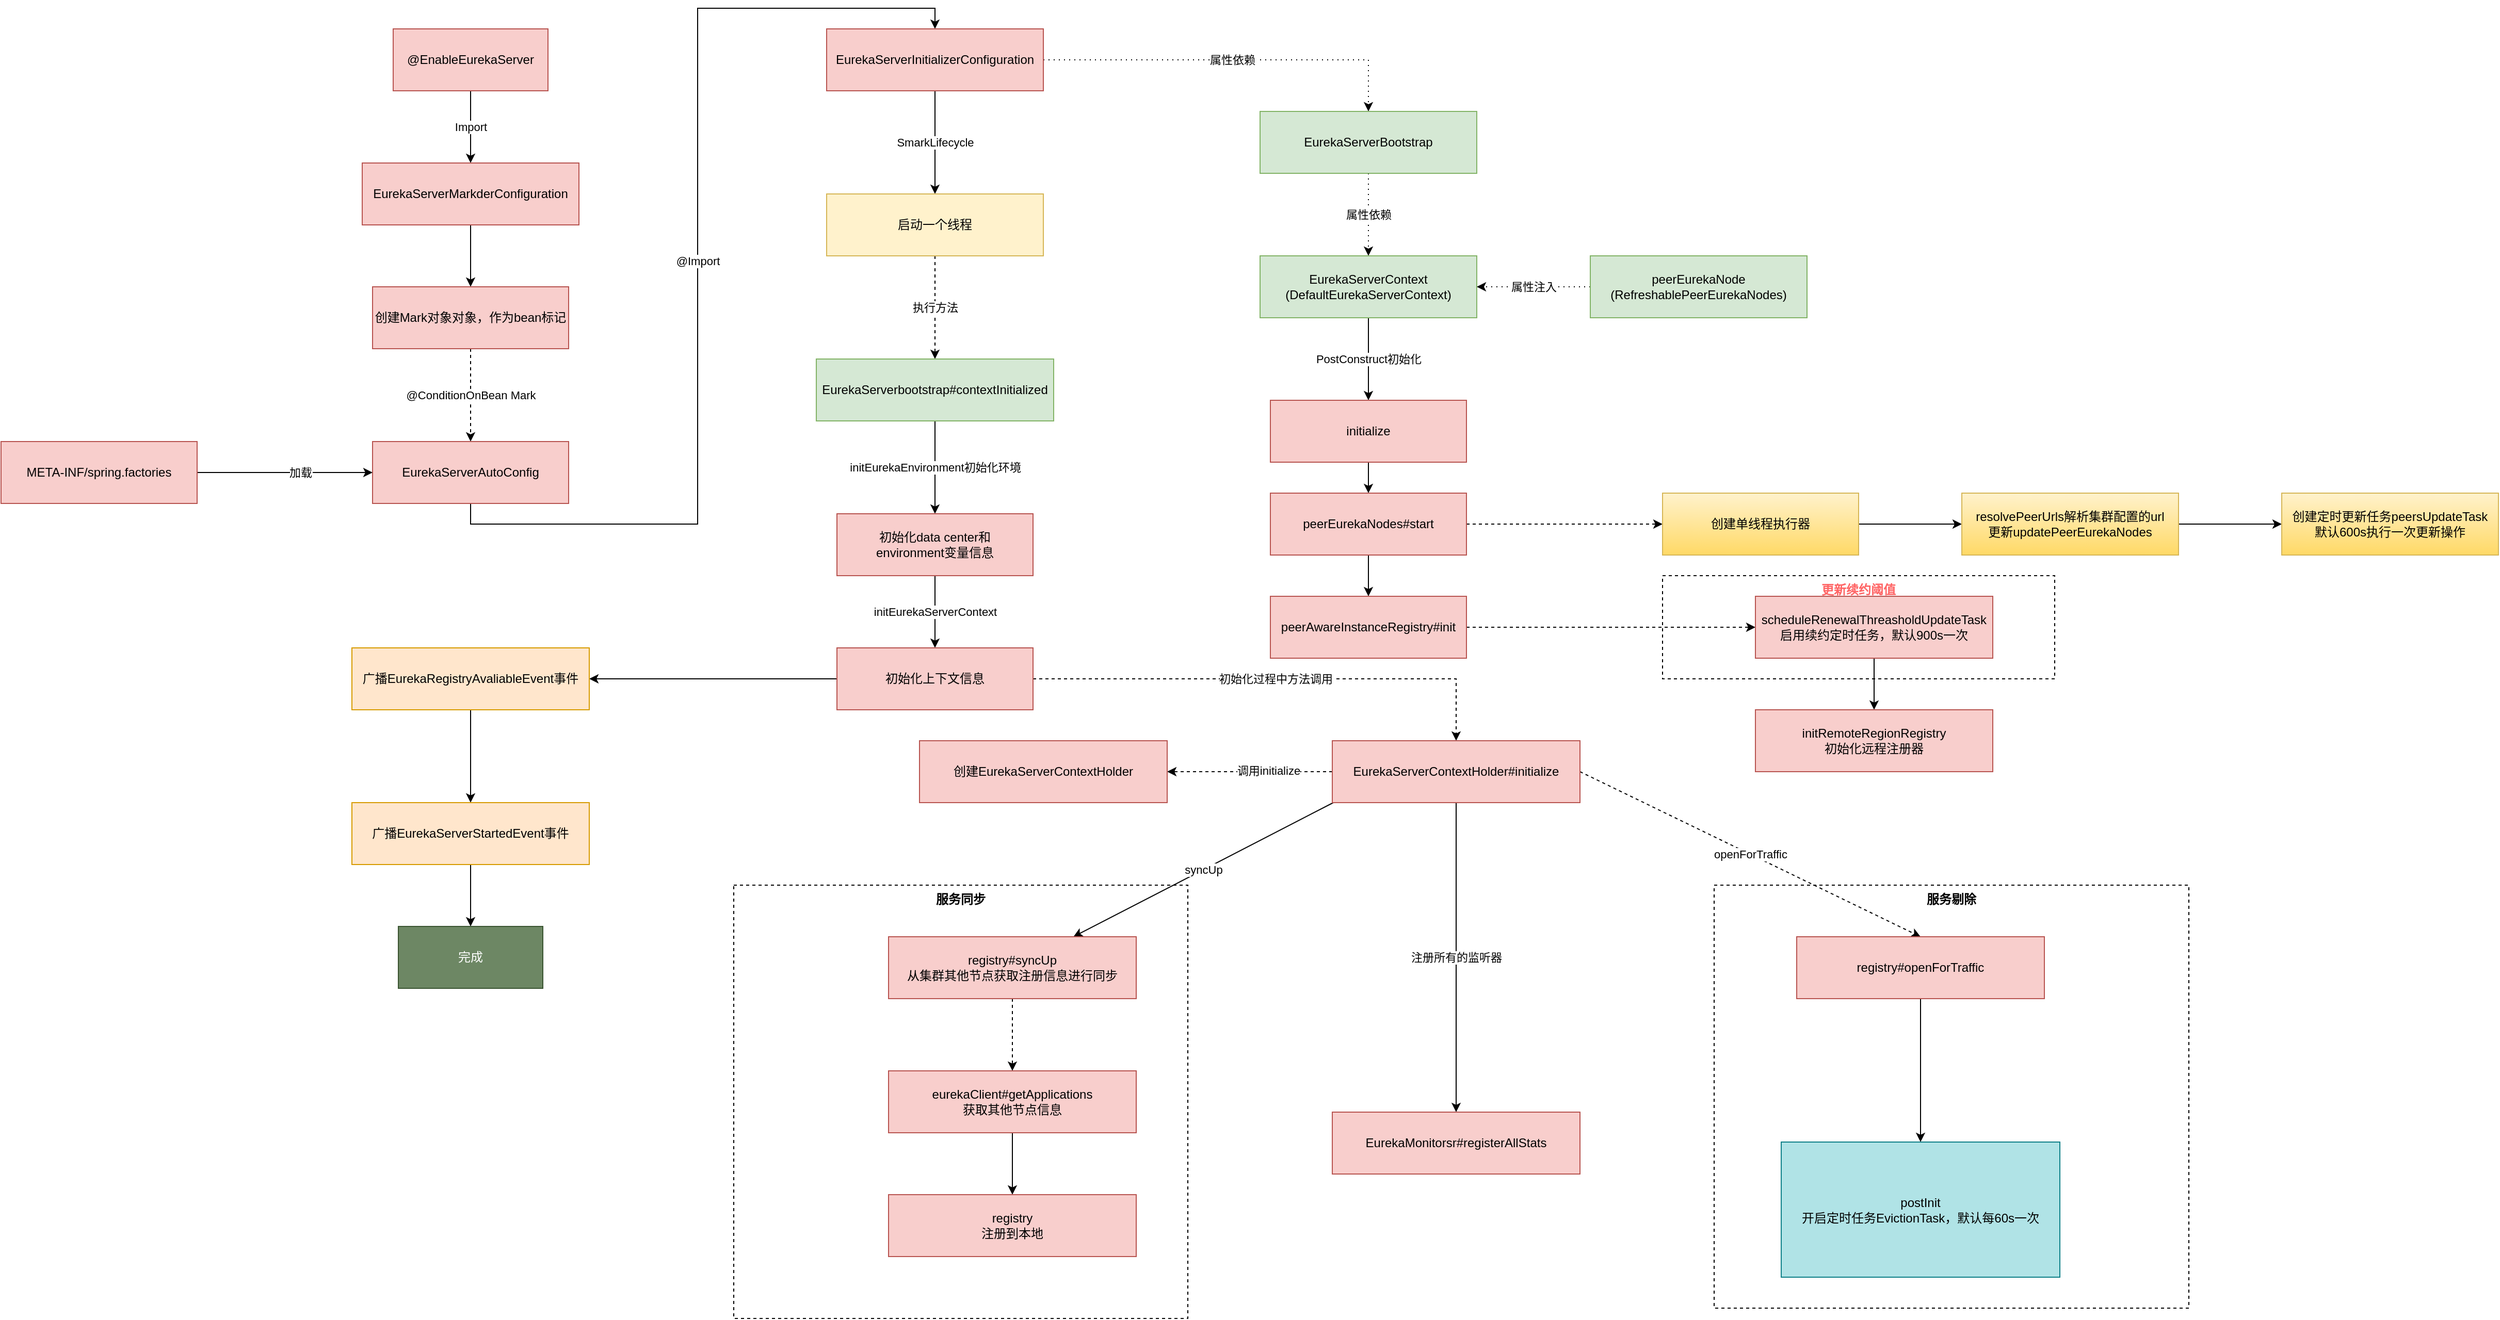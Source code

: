 <mxfile version="14.1.1" type="github">
  <diagram id="C5RBs43oDa-KdzZeNtuy" name="Page-1">
    <mxGraphModel dx="1761" dy="792" grid="1" gridSize="10" guides="1" tooltips="1" connect="1" arrows="1" fold="1" page="1" pageScale="1" pageWidth="827" pageHeight="1169" math="0" shadow="0">
      <root>
        <mxCell id="WIyWlLk6GJQsqaUBKTNV-0" />
        <mxCell id="WIyWlLk6GJQsqaUBKTNV-1" parent="WIyWlLk6GJQsqaUBKTNV-0" />
        <mxCell id="XmeZMgjcXKGSEiIDPd6j-2" value="Import" style="edgeStyle=orthogonalEdgeStyle;rounded=0;orthogonalLoop=1;jettySize=auto;html=1;exitX=0.5;exitY=1;exitDx=0;exitDy=0;" parent="WIyWlLk6GJQsqaUBKTNV-1" source="XmeZMgjcXKGSEiIDPd6j-0" target="XmeZMgjcXKGSEiIDPd6j-1" edge="1">
          <mxGeometry relative="1" as="geometry" />
        </mxCell>
        <mxCell id="XmeZMgjcXKGSEiIDPd6j-0" value="@EnableEurekaServer" style="rounded=0;whiteSpace=wrap;html=1;fillColor=#f8cecc;strokeColor=#b85450;" parent="WIyWlLk6GJQsqaUBKTNV-1" vertex="1">
          <mxGeometry x="160" y="90" width="150" height="60" as="geometry" />
        </mxCell>
        <mxCell id="DUBo2WiLGBw-R5Dcieuf-0" style="edgeStyle=orthogonalEdgeStyle;rounded=0;orthogonalLoop=1;jettySize=auto;html=1;exitX=0.5;exitY=1;exitDx=0;exitDy=0;entryX=0.5;entryY=0;entryDx=0;entryDy=0;" edge="1" parent="WIyWlLk6GJQsqaUBKTNV-1" source="XmeZMgjcXKGSEiIDPd6j-1" target="XmeZMgjcXKGSEiIDPd6j-3">
          <mxGeometry relative="1" as="geometry" />
        </mxCell>
        <mxCell id="XmeZMgjcXKGSEiIDPd6j-1" value="EurekaServerMarkderConfiguration" style="rounded=0;whiteSpace=wrap;html=1;fillColor=#f8cecc;strokeColor=#b85450;" parent="WIyWlLk6GJQsqaUBKTNV-1" vertex="1">
          <mxGeometry x="130" y="220" width="210" height="60" as="geometry" />
        </mxCell>
        <mxCell id="DUBo2WiLGBw-R5Dcieuf-2" value="@ConditionOnBean Mark" style="edgeStyle=orthogonalEdgeStyle;rounded=0;orthogonalLoop=1;jettySize=auto;html=1;exitX=0.5;exitY=1;exitDx=0;exitDy=0;entryX=0.5;entryY=0;entryDx=0;entryDy=0;dashed=1;" edge="1" parent="WIyWlLk6GJQsqaUBKTNV-1" source="XmeZMgjcXKGSEiIDPd6j-3" target="DUBo2WiLGBw-R5Dcieuf-1">
          <mxGeometry relative="1" as="geometry" />
        </mxCell>
        <mxCell id="XmeZMgjcXKGSEiIDPd6j-3" value="创建Mark对象对象，作为bean标记" style="rounded=0;whiteSpace=wrap;html=1;fillColor=#f8cecc;strokeColor=#b85450;" parent="WIyWlLk6GJQsqaUBKTNV-1" vertex="1">
          <mxGeometry x="140" y="340" width="190" height="60" as="geometry" />
        </mxCell>
        <mxCell id="DUBo2WiLGBw-R5Dcieuf-8" value="@Import" style="edgeStyle=orthogonalEdgeStyle;rounded=0;orthogonalLoop=1;jettySize=auto;html=1;exitX=0.5;exitY=1;exitDx=0;exitDy=0;entryX=0.5;entryY=0;entryDx=0;entryDy=0;" edge="1" parent="WIyWlLk6GJQsqaUBKTNV-1" source="DUBo2WiLGBw-R5Dcieuf-1" target="DUBo2WiLGBw-R5Dcieuf-7">
          <mxGeometry relative="1" as="geometry" />
        </mxCell>
        <mxCell id="DUBo2WiLGBw-R5Dcieuf-1" value="EurekaServerAutoConfig" style="rounded=0;whiteSpace=wrap;html=1;fillColor=#f8cecc;strokeColor=#b85450;" vertex="1" parent="WIyWlLk6GJQsqaUBKTNV-1">
          <mxGeometry x="140" y="490" width="190" height="60" as="geometry" />
        </mxCell>
        <mxCell id="DUBo2WiLGBw-R5Dcieuf-4" style="edgeStyle=orthogonalEdgeStyle;rounded=0;orthogonalLoop=1;jettySize=auto;html=1;exitX=1;exitY=0.5;exitDx=0;exitDy=0;entryX=0;entryY=0.5;entryDx=0;entryDy=0;" edge="1" parent="WIyWlLk6GJQsqaUBKTNV-1" source="DUBo2WiLGBw-R5Dcieuf-3" target="DUBo2WiLGBw-R5Dcieuf-1">
          <mxGeometry relative="1" as="geometry" />
        </mxCell>
        <mxCell id="DUBo2WiLGBw-R5Dcieuf-5" value="加载" style="edgeLabel;html=1;align=center;verticalAlign=middle;resizable=0;points=[];" vertex="1" connectable="0" parent="DUBo2WiLGBw-R5Dcieuf-4">
          <mxGeometry x="0.176" relative="1" as="geometry">
            <mxPoint as="offset" />
          </mxGeometry>
        </mxCell>
        <mxCell id="DUBo2WiLGBw-R5Dcieuf-3" value="META-INF/spring.factories" style="rounded=0;whiteSpace=wrap;html=1;fillColor=#f8cecc;strokeColor=#b85450;" vertex="1" parent="WIyWlLk6GJQsqaUBKTNV-1">
          <mxGeometry x="-220" y="490" width="190" height="60" as="geometry" />
        </mxCell>
        <mxCell id="DUBo2WiLGBw-R5Dcieuf-10" value="SmarkLifecycle" style="edgeStyle=orthogonalEdgeStyle;rounded=0;orthogonalLoop=1;jettySize=auto;html=1;exitX=0.5;exitY=1;exitDx=0;exitDy=0;entryX=0.5;entryY=0;entryDx=0;entryDy=0;" edge="1" parent="WIyWlLk6GJQsqaUBKTNV-1" source="DUBo2WiLGBw-R5Dcieuf-7" target="DUBo2WiLGBw-R5Dcieuf-9">
          <mxGeometry relative="1" as="geometry" />
        </mxCell>
        <mxCell id="DUBo2WiLGBw-R5Dcieuf-48" value="属性依赖" style="edgeStyle=orthogonalEdgeStyle;rounded=0;orthogonalLoop=1;jettySize=auto;html=1;exitX=1;exitY=0.5;exitDx=0;exitDy=0;entryX=0.5;entryY=0;entryDx=0;entryDy=0;dashed=1;dashPattern=1 4;" edge="1" parent="WIyWlLk6GJQsqaUBKTNV-1" source="DUBo2WiLGBw-R5Dcieuf-7" target="DUBo2WiLGBw-R5Dcieuf-47">
          <mxGeometry relative="1" as="geometry" />
        </mxCell>
        <mxCell id="DUBo2WiLGBw-R5Dcieuf-7" value="EurekaServerInitializerConfiguration" style="rounded=0;whiteSpace=wrap;html=1;fillColor=#f8cecc;strokeColor=#b85450;" vertex="1" parent="WIyWlLk6GJQsqaUBKTNV-1">
          <mxGeometry x="580" y="90" width="210" height="60" as="geometry" />
        </mxCell>
        <mxCell id="DUBo2WiLGBw-R5Dcieuf-12" value="执行方法" style="edgeStyle=orthogonalEdgeStyle;rounded=0;orthogonalLoop=1;jettySize=auto;html=1;exitX=0.5;exitY=1;exitDx=0;exitDy=0;entryX=0.5;entryY=0;entryDx=0;entryDy=0;dashed=1;" edge="1" parent="WIyWlLk6GJQsqaUBKTNV-1" source="DUBo2WiLGBw-R5Dcieuf-9" target="DUBo2WiLGBw-R5Dcieuf-11">
          <mxGeometry relative="1" as="geometry" />
        </mxCell>
        <mxCell id="DUBo2WiLGBw-R5Dcieuf-9" value="启动一个线程" style="rounded=0;whiteSpace=wrap;html=1;fillColor=#fff2cc;strokeColor=#d6b656;" vertex="1" parent="WIyWlLk6GJQsqaUBKTNV-1">
          <mxGeometry x="580" y="250" width="210" height="60" as="geometry" />
        </mxCell>
        <mxCell id="DUBo2WiLGBw-R5Dcieuf-14" value="initEurekaEnvironment初始化环境" style="edgeStyle=orthogonalEdgeStyle;rounded=0;orthogonalLoop=1;jettySize=auto;html=1;exitX=0.5;exitY=1;exitDx=0;exitDy=0;entryX=0.5;entryY=0;entryDx=0;entryDy=0;" edge="1" parent="WIyWlLk6GJQsqaUBKTNV-1" source="DUBo2WiLGBw-R5Dcieuf-11" target="DUBo2WiLGBw-R5Dcieuf-13">
          <mxGeometry relative="1" as="geometry" />
        </mxCell>
        <mxCell id="DUBo2WiLGBw-R5Dcieuf-11" value="EurekaServerbootstrap#contextInitialized" style="rounded=0;whiteSpace=wrap;html=1;fillColor=#d5e8d4;strokeColor=#82b366;" vertex="1" parent="WIyWlLk6GJQsqaUBKTNV-1">
          <mxGeometry x="570" y="410" width="230" height="60" as="geometry" />
        </mxCell>
        <mxCell id="DUBo2WiLGBw-R5Dcieuf-16" value="initEurekaServerContext" style="edgeStyle=orthogonalEdgeStyle;rounded=0;orthogonalLoop=1;jettySize=auto;html=1;exitX=0.5;exitY=1;exitDx=0;exitDy=0;entryX=0.5;entryY=0;entryDx=0;entryDy=0;" edge="1" parent="WIyWlLk6GJQsqaUBKTNV-1" source="DUBo2WiLGBw-R5Dcieuf-13" target="DUBo2WiLGBw-R5Dcieuf-15">
          <mxGeometry relative="1" as="geometry" />
        </mxCell>
        <mxCell id="DUBo2WiLGBw-R5Dcieuf-13" value="初始化data center和&lt;br&gt;environment变量信息" style="rounded=0;whiteSpace=wrap;html=1;fillColor=#f8cecc;strokeColor=#b85450;" vertex="1" parent="WIyWlLk6GJQsqaUBKTNV-1">
          <mxGeometry x="590" y="560" width="190" height="60" as="geometry" />
        </mxCell>
        <mxCell id="DUBo2WiLGBw-R5Dcieuf-20" style="edgeStyle=orthogonalEdgeStyle;rounded=0;orthogonalLoop=1;jettySize=auto;html=1;exitX=0;exitY=0.5;exitDx=0;exitDy=0;entryX=1;entryY=0.5;entryDx=0;entryDy=0;" edge="1" parent="WIyWlLk6GJQsqaUBKTNV-1" source="DUBo2WiLGBw-R5Dcieuf-15" target="DUBo2WiLGBw-R5Dcieuf-17">
          <mxGeometry relative="1" as="geometry" />
        </mxCell>
        <mxCell id="DUBo2WiLGBw-R5Dcieuf-25" value="初始化过程中方法调用" style="edgeStyle=orthogonalEdgeStyle;rounded=0;orthogonalLoop=1;jettySize=auto;html=1;exitX=1;exitY=0.5;exitDx=0;exitDy=0;entryX=0.5;entryY=0;entryDx=0;entryDy=0;dashed=1;" edge="1" parent="WIyWlLk6GJQsqaUBKTNV-1" source="DUBo2WiLGBw-R5Dcieuf-15" target="DUBo2WiLGBw-R5Dcieuf-24">
          <mxGeometry relative="1" as="geometry" />
        </mxCell>
        <mxCell id="DUBo2WiLGBw-R5Dcieuf-15" value="初始化上下文信息" style="rounded=0;whiteSpace=wrap;html=1;fillColor=#f8cecc;strokeColor=#b85450;" vertex="1" parent="WIyWlLk6GJQsqaUBKTNV-1">
          <mxGeometry x="590" y="690" width="190" height="60" as="geometry" />
        </mxCell>
        <mxCell id="DUBo2WiLGBw-R5Dcieuf-22" style="edgeStyle=orthogonalEdgeStyle;rounded=0;orthogonalLoop=1;jettySize=auto;html=1;exitX=0.5;exitY=1;exitDx=0;exitDy=0;entryX=0.5;entryY=0;entryDx=0;entryDy=0;" edge="1" parent="WIyWlLk6GJQsqaUBKTNV-1" source="DUBo2WiLGBw-R5Dcieuf-17" target="DUBo2WiLGBw-R5Dcieuf-18">
          <mxGeometry relative="1" as="geometry" />
        </mxCell>
        <mxCell id="DUBo2WiLGBw-R5Dcieuf-17" value="广播EurekaRegistryAvaliableEvent事件" style="rounded=0;whiteSpace=wrap;html=1;fillColor=#ffe6cc;strokeColor=#d79b00;" vertex="1" parent="WIyWlLk6GJQsqaUBKTNV-1">
          <mxGeometry x="120" y="690" width="230" height="60" as="geometry" />
        </mxCell>
        <mxCell id="DUBo2WiLGBw-R5Dcieuf-23" style="edgeStyle=orthogonalEdgeStyle;rounded=0;orthogonalLoop=1;jettySize=auto;html=1;exitX=0.5;exitY=1;exitDx=0;exitDy=0;entryX=0.5;entryY=0;entryDx=0;entryDy=0;" edge="1" parent="WIyWlLk6GJQsqaUBKTNV-1" source="DUBo2WiLGBw-R5Dcieuf-18" target="DUBo2WiLGBw-R5Dcieuf-19">
          <mxGeometry relative="1" as="geometry" />
        </mxCell>
        <mxCell id="DUBo2WiLGBw-R5Dcieuf-18" value="广播EurekaServerStartedEvent事件" style="rounded=0;whiteSpace=wrap;html=1;fillColor=#ffe6cc;strokeColor=#d79b00;" vertex="1" parent="WIyWlLk6GJQsqaUBKTNV-1">
          <mxGeometry x="120" y="840" width="230" height="60" as="geometry" />
        </mxCell>
        <mxCell id="DUBo2WiLGBw-R5Dcieuf-19" value="完成" style="rounded=0;whiteSpace=wrap;html=1;fillColor=#6d8764;strokeColor=#3A5431;fontColor=#ffffff;" vertex="1" parent="WIyWlLk6GJQsqaUBKTNV-1">
          <mxGeometry x="165" y="960" width="140" height="60" as="geometry" />
        </mxCell>
        <mxCell id="DUBo2WiLGBw-R5Dcieuf-27" style="edgeStyle=orthogonalEdgeStyle;rounded=0;orthogonalLoop=1;jettySize=auto;html=1;exitX=0;exitY=0.5;exitDx=0;exitDy=0;dashed=1;" edge="1" parent="WIyWlLk6GJQsqaUBKTNV-1" source="DUBo2WiLGBw-R5Dcieuf-24" target="DUBo2WiLGBw-R5Dcieuf-26">
          <mxGeometry relative="1" as="geometry" />
        </mxCell>
        <mxCell id="DUBo2WiLGBw-R5Dcieuf-28" value="调用initialize" style="edgeLabel;html=1;align=center;verticalAlign=middle;resizable=0;points=[];" vertex="1" connectable="0" parent="DUBo2WiLGBw-R5Dcieuf-27">
          <mxGeometry x="-0.225" y="-1" relative="1" as="geometry">
            <mxPoint as="offset" />
          </mxGeometry>
        </mxCell>
        <mxCell id="DUBo2WiLGBw-R5Dcieuf-30" value="注册所有的监听器" style="edgeStyle=orthogonalEdgeStyle;rounded=0;orthogonalLoop=1;jettySize=auto;html=1;exitX=0.5;exitY=1;exitDx=0;exitDy=0;" edge="1" parent="WIyWlLk6GJQsqaUBKTNV-1" source="DUBo2WiLGBw-R5Dcieuf-24" target="DUBo2WiLGBw-R5Dcieuf-29">
          <mxGeometry relative="1" as="geometry" />
        </mxCell>
        <mxCell id="DUBo2WiLGBw-R5Dcieuf-37" value="syncUp" style="rounded=0;orthogonalLoop=1;jettySize=auto;html=1;exitX=0;exitY=1;exitDx=0;exitDy=0;" edge="1" parent="WIyWlLk6GJQsqaUBKTNV-1">
          <mxGeometry relative="1" as="geometry">
            <mxPoint x="1071" y="840" as="sourcePoint" />
            <mxPoint x="819.125" y="970" as="targetPoint" />
          </mxGeometry>
        </mxCell>
        <mxCell id="DUBo2WiLGBw-R5Dcieuf-44" value="openForTraffic" style="edgeStyle=none;rounded=0;orthogonalLoop=1;jettySize=auto;html=1;exitX=1;exitY=0.5;exitDx=0;exitDy=0;entryX=0.5;entryY=0;entryDx=0;entryDy=0;dashed=1;" edge="1" parent="WIyWlLk6GJQsqaUBKTNV-1" source="DUBo2WiLGBw-R5Dcieuf-24" target="DUBo2WiLGBw-R5Dcieuf-43">
          <mxGeometry relative="1" as="geometry" />
        </mxCell>
        <mxCell id="DUBo2WiLGBw-R5Dcieuf-24" value="EurekaServerContextHolder#initialize" style="rounded=0;whiteSpace=wrap;html=1;fillColor=#f8cecc;strokeColor=#b85450;" vertex="1" parent="WIyWlLk6GJQsqaUBKTNV-1">
          <mxGeometry x="1070" y="780" width="240" height="60" as="geometry" />
        </mxCell>
        <mxCell id="DUBo2WiLGBw-R5Dcieuf-26" value="创建EurekaServerContextHolder" style="rounded=0;whiteSpace=wrap;html=1;fillColor=#f8cecc;strokeColor=#b85450;" vertex="1" parent="WIyWlLk6GJQsqaUBKTNV-1">
          <mxGeometry x="670" y="780" width="240" height="60" as="geometry" />
        </mxCell>
        <mxCell id="DUBo2WiLGBw-R5Dcieuf-29" value="EurekaMonitorsr#registerAllStats" style="rounded=0;whiteSpace=wrap;html=1;fillColor=#f8cecc;strokeColor=#b85450;" vertex="1" parent="WIyWlLk6GJQsqaUBKTNV-1">
          <mxGeometry x="1070" y="1140" width="240" height="60" as="geometry" />
        </mxCell>
        <mxCell id="DUBo2WiLGBw-R5Dcieuf-33" value="服务同步" style="rounded=0;whiteSpace=wrap;html=1;fillColor=none;align=center;verticalAlign=top;fontStyle=1;dashed=1;" vertex="1" parent="WIyWlLk6GJQsqaUBKTNV-1">
          <mxGeometry x="490" y="920" width="440" height="420" as="geometry" />
        </mxCell>
        <mxCell id="DUBo2WiLGBw-R5Dcieuf-35" value="服务剔除" style="rounded=0;whiteSpace=wrap;html=1;fillColor=none;align=center;verticalAlign=top;fontStyle=1;dashed=1;" vertex="1" parent="WIyWlLk6GJQsqaUBKTNV-1">
          <mxGeometry x="1440" y="920" width="460" height="410" as="geometry" />
        </mxCell>
        <mxCell id="DUBo2WiLGBw-R5Dcieuf-40" style="edgeStyle=none;rounded=0;orthogonalLoop=1;jettySize=auto;html=1;exitX=0.5;exitY=1;exitDx=0;exitDy=0;dashed=1;" edge="1" parent="WIyWlLk6GJQsqaUBKTNV-1" source="DUBo2WiLGBw-R5Dcieuf-36" target="DUBo2WiLGBw-R5Dcieuf-38">
          <mxGeometry relative="1" as="geometry" />
        </mxCell>
        <mxCell id="DUBo2WiLGBw-R5Dcieuf-36" value="registry#syncUp&lt;br&gt;从集群其他节点获取注册信息进行同步" style="rounded=0;whiteSpace=wrap;html=1;fillColor=#f8cecc;strokeColor=#b85450;" vertex="1" parent="WIyWlLk6GJQsqaUBKTNV-1">
          <mxGeometry x="640" y="970" width="240" height="60" as="geometry" />
        </mxCell>
        <mxCell id="DUBo2WiLGBw-R5Dcieuf-42" style="edgeStyle=none;rounded=0;orthogonalLoop=1;jettySize=auto;html=1;exitX=0.5;exitY=1;exitDx=0;exitDy=0;entryX=0.5;entryY=0;entryDx=0;entryDy=0;" edge="1" parent="WIyWlLk6GJQsqaUBKTNV-1" source="DUBo2WiLGBw-R5Dcieuf-38" target="DUBo2WiLGBw-R5Dcieuf-41">
          <mxGeometry relative="1" as="geometry" />
        </mxCell>
        <mxCell id="DUBo2WiLGBw-R5Dcieuf-38" value="eurekaClient#getApplications&lt;br&gt;获取其他节点信息" style="rounded=0;whiteSpace=wrap;html=1;fillColor=#f8cecc;strokeColor=#b85450;" vertex="1" parent="WIyWlLk6GJQsqaUBKTNV-1">
          <mxGeometry x="640" y="1100" width="240" height="60" as="geometry" />
        </mxCell>
        <mxCell id="DUBo2WiLGBw-R5Dcieuf-41" value="registry&lt;br&gt;注册到本地" style="rounded=0;whiteSpace=wrap;html=1;fillColor=#f8cecc;strokeColor=#b85450;" vertex="1" parent="WIyWlLk6GJQsqaUBKTNV-1">
          <mxGeometry x="640" y="1220" width="240" height="60" as="geometry" />
        </mxCell>
        <mxCell id="DUBo2WiLGBw-R5Dcieuf-46" style="edgeStyle=none;rounded=0;orthogonalLoop=1;jettySize=auto;html=1;exitX=0.5;exitY=1;exitDx=0;exitDy=0;" edge="1" parent="WIyWlLk6GJQsqaUBKTNV-1" source="DUBo2WiLGBw-R5Dcieuf-43" target="DUBo2WiLGBw-R5Dcieuf-45">
          <mxGeometry relative="1" as="geometry" />
        </mxCell>
        <mxCell id="DUBo2WiLGBw-R5Dcieuf-43" value="registry#openForTraffic" style="rounded=0;whiteSpace=wrap;html=1;fillColor=#f8cecc;strokeColor=#b85450;" vertex="1" parent="WIyWlLk6GJQsqaUBKTNV-1">
          <mxGeometry x="1520" y="970" width="240" height="60" as="geometry" />
        </mxCell>
        <mxCell id="DUBo2WiLGBw-R5Dcieuf-45" value="postInit&lt;br&gt;开启定时任务EvictionTask，默认每60s一次" style="rounded=0;whiteSpace=wrap;html=1;fillColor=#b0e3e6;strokeColor=#0e8088;" vertex="1" parent="WIyWlLk6GJQsqaUBKTNV-1">
          <mxGeometry x="1505" y="1169" width="270" height="131" as="geometry" />
        </mxCell>
        <mxCell id="DUBo2WiLGBw-R5Dcieuf-50" value="属性依赖" style="edgeStyle=orthogonalEdgeStyle;rounded=0;orthogonalLoop=1;jettySize=auto;html=1;exitX=0.5;exitY=1;exitDx=0;exitDy=0;entryX=0.5;entryY=0;entryDx=0;entryDy=0;dashed=1;dashPattern=1 4;" edge="1" parent="WIyWlLk6GJQsqaUBKTNV-1" source="DUBo2WiLGBw-R5Dcieuf-47" target="DUBo2WiLGBw-R5Dcieuf-49">
          <mxGeometry relative="1" as="geometry" />
        </mxCell>
        <mxCell id="DUBo2WiLGBw-R5Dcieuf-47" value="EurekaServerBootstrap" style="rounded=0;whiteSpace=wrap;html=1;fillColor=#d5e8d4;strokeColor=#82b366;" vertex="1" parent="WIyWlLk6GJQsqaUBKTNV-1">
          <mxGeometry x="1000" y="170" width="210" height="60" as="geometry" />
        </mxCell>
        <mxCell id="DUBo2WiLGBw-R5Dcieuf-55" value="PostConstruct初始化" style="edgeStyle=orthogonalEdgeStyle;rounded=0;orthogonalLoop=1;jettySize=auto;html=1;exitX=0.5;exitY=1;exitDx=0;exitDy=0;" edge="1" parent="WIyWlLk6GJQsqaUBKTNV-1" source="DUBo2WiLGBw-R5Dcieuf-49" target="DUBo2WiLGBw-R5Dcieuf-54">
          <mxGeometry relative="1" as="geometry" />
        </mxCell>
        <mxCell id="DUBo2WiLGBw-R5Dcieuf-49" value="EurekaServerContext&lt;br&gt;(DefaultEurekaServerContext)" style="rounded=0;whiteSpace=wrap;html=1;fillColor=#d5e8d4;strokeColor=#82b366;" vertex="1" parent="WIyWlLk6GJQsqaUBKTNV-1">
          <mxGeometry x="1000" y="310" width="210" height="60" as="geometry" />
        </mxCell>
        <mxCell id="DUBo2WiLGBw-R5Dcieuf-53" value="属性注入" style="edgeStyle=orthogonalEdgeStyle;rounded=0;orthogonalLoop=1;jettySize=auto;html=1;exitX=0;exitY=0.5;exitDx=0;exitDy=0;dashed=1;dashPattern=1 4;" edge="1" parent="WIyWlLk6GJQsqaUBKTNV-1" source="DUBo2WiLGBw-R5Dcieuf-51" target="DUBo2WiLGBw-R5Dcieuf-49">
          <mxGeometry relative="1" as="geometry" />
        </mxCell>
        <mxCell id="DUBo2WiLGBw-R5Dcieuf-51" value="peerEurekaNode&lt;br&gt;(RefreshablePeerEurekaNodes)" style="rounded=0;whiteSpace=wrap;html=1;fillColor=#d5e8d4;strokeColor=#82b366;" vertex="1" parent="WIyWlLk6GJQsqaUBKTNV-1">
          <mxGeometry x="1320" y="310" width="210" height="60" as="geometry" />
        </mxCell>
        <mxCell id="DUBo2WiLGBw-R5Dcieuf-58" style="edgeStyle=orthogonalEdgeStyle;rounded=0;orthogonalLoop=1;jettySize=auto;html=1;exitX=0.5;exitY=1;exitDx=0;exitDy=0;entryX=0.5;entryY=0;entryDx=0;entryDy=0;" edge="1" parent="WIyWlLk6GJQsqaUBKTNV-1" source="DUBo2WiLGBw-R5Dcieuf-54" target="DUBo2WiLGBw-R5Dcieuf-56">
          <mxGeometry relative="1" as="geometry" />
        </mxCell>
        <mxCell id="DUBo2WiLGBw-R5Dcieuf-54" value="initialize" style="rounded=0;whiteSpace=wrap;html=1;fillColor=#f8cecc;strokeColor=#b85450;" vertex="1" parent="WIyWlLk6GJQsqaUBKTNV-1">
          <mxGeometry x="1010" y="450" width="190" height="60" as="geometry" />
        </mxCell>
        <mxCell id="DUBo2WiLGBw-R5Dcieuf-59" style="edgeStyle=orthogonalEdgeStyle;rounded=0;orthogonalLoop=1;jettySize=auto;html=1;exitX=0.5;exitY=1;exitDx=0;exitDy=0;entryX=0.5;entryY=0;entryDx=0;entryDy=0;" edge="1" parent="WIyWlLk6GJQsqaUBKTNV-1" source="DUBo2WiLGBw-R5Dcieuf-56" target="DUBo2WiLGBw-R5Dcieuf-57">
          <mxGeometry relative="1" as="geometry" />
        </mxCell>
        <mxCell id="DUBo2WiLGBw-R5Dcieuf-61" style="edgeStyle=orthogonalEdgeStyle;rounded=0;orthogonalLoop=1;jettySize=auto;html=1;exitX=1;exitY=0.5;exitDx=0;exitDy=0;entryX=0;entryY=0.5;entryDx=0;entryDy=0;dashed=1;" edge="1" parent="WIyWlLk6GJQsqaUBKTNV-1" source="DUBo2WiLGBw-R5Dcieuf-56" target="DUBo2WiLGBw-R5Dcieuf-60">
          <mxGeometry relative="1" as="geometry" />
        </mxCell>
        <mxCell id="DUBo2WiLGBw-R5Dcieuf-56" value="peerEurekaNodes#start" style="rounded=0;whiteSpace=wrap;html=1;fillColor=#f8cecc;strokeColor=#b85450;" vertex="1" parent="WIyWlLk6GJQsqaUBKTNV-1">
          <mxGeometry x="1010" y="540" width="190" height="60" as="geometry" />
        </mxCell>
        <mxCell id="DUBo2WiLGBw-R5Dcieuf-68" style="edgeStyle=orthogonalEdgeStyle;rounded=0;orthogonalLoop=1;jettySize=auto;html=1;exitX=1;exitY=0.5;exitDx=0;exitDy=0;entryX=0;entryY=0.5;entryDx=0;entryDy=0;dashed=1;" edge="1" parent="WIyWlLk6GJQsqaUBKTNV-1" source="DUBo2WiLGBw-R5Dcieuf-57" target="DUBo2WiLGBw-R5Dcieuf-67">
          <mxGeometry relative="1" as="geometry" />
        </mxCell>
        <mxCell id="DUBo2WiLGBw-R5Dcieuf-57" value="peerAwareInstanceRegistry#init" style="rounded=0;whiteSpace=wrap;html=1;fillColor=#f8cecc;strokeColor=#b85450;" vertex="1" parent="WIyWlLk6GJQsqaUBKTNV-1">
          <mxGeometry x="1010" y="640" width="190" height="60" as="geometry" />
        </mxCell>
        <mxCell id="DUBo2WiLGBw-R5Dcieuf-64" style="edgeStyle=orthogonalEdgeStyle;rounded=0;orthogonalLoop=1;jettySize=auto;html=1;exitX=1;exitY=0.5;exitDx=0;exitDy=0;entryX=0;entryY=0.5;entryDx=0;entryDy=0;" edge="1" parent="WIyWlLk6GJQsqaUBKTNV-1" source="DUBo2WiLGBw-R5Dcieuf-60" target="DUBo2WiLGBw-R5Dcieuf-62">
          <mxGeometry relative="1" as="geometry" />
        </mxCell>
        <mxCell id="DUBo2WiLGBw-R5Dcieuf-60" value="创建单线程执行器" style="rounded=0;whiteSpace=wrap;html=1;fillColor=#fff2cc;strokeColor=#d6b656;gradientColor=#ffd966;" vertex="1" parent="WIyWlLk6GJQsqaUBKTNV-1">
          <mxGeometry x="1390" y="540" width="190" height="60" as="geometry" />
        </mxCell>
        <mxCell id="DUBo2WiLGBw-R5Dcieuf-65" style="edgeStyle=orthogonalEdgeStyle;rounded=0;orthogonalLoop=1;jettySize=auto;html=1;exitX=1;exitY=0.5;exitDx=0;exitDy=0;" edge="1" parent="WIyWlLk6GJQsqaUBKTNV-1" source="DUBo2WiLGBw-R5Dcieuf-62" target="DUBo2WiLGBw-R5Dcieuf-63">
          <mxGeometry relative="1" as="geometry" />
        </mxCell>
        <mxCell id="DUBo2WiLGBw-R5Dcieuf-62" value="resolvePeerUrls解析集群配置的url&lt;br&gt;更新updatePeerEurekaNodes" style="rounded=0;whiteSpace=wrap;html=1;fillColor=#fff2cc;strokeColor=#d6b656;gradientColor=#ffd966;" vertex="1" parent="WIyWlLk6GJQsqaUBKTNV-1">
          <mxGeometry x="1680" y="540" width="210" height="60" as="geometry" />
        </mxCell>
        <mxCell id="DUBo2WiLGBw-R5Dcieuf-63" value="创建定时更新任务peersUpdateTask&lt;br&gt;默认600s执行一次更新操作" style="rounded=0;whiteSpace=wrap;html=1;fillColor=#fff2cc;strokeColor=#d6b656;gradientColor=#ffd966;" vertex="1" parent="WIyWlLk6GJQsqaUBKTNV-1">
          <mxGeometry x="1990" y="540" width="210" height="60" as="geometry" />
        </mxCell>
        <mxCell id="DUBo2WiLGBw-R5Dcieuf-66" value="&lt;font color=&quot;#ff6666&quot;&gt;更新续约阈值&lt;/font&gt;" style="rounded=0;whiteSpace=wrap;html=1;fillColor=none;align=center;verticalAlign=top;fontStyle=1;dashed=1;" vertex="1" parent="WIyWlLk6GJQsqaUBKTNV-1">
          <mxGeometry x="1390" y="620" width="380" height="100" as="geometry" />
        </mxCell>
        <mxCell id="DUBo2WiLGBw-R5Dcieuf-70" style="edgeStyle=orthogonalEdgeStyle;rounded=0;orthogonalLoop=1;jettySize=auto;html=1;exitX=0.5;exitY=1;exitDx=0;exitDy=0;entryX=0.5;entryY=0;entryDx=0;entryDy=0;" edge="1" parent="WIyWlLk6GJQsqaUBKTNV-1" source="DUBo2WiLGBw-R5Dcieuf-67" target="DUBo2WiLGBw-R5Dcieuf-69">
          <mxGeometry relative="1" as="geometry" />
        </mxCell>
        <mxCell id="DUBo2WiLGBw-R5Dcieuf-67" value="scheduleRenewalThreasholdUpdateTask&lt;br&gt;启用续约定时任务，默认900s一次" style="rounded=0;whiteSpace=wrap;html=1;fillColor=#f8cecc;strokeColor=#b85450;" vertex="1" parent="WIyWlLk6GJQsqaUBKTNV-1">
          <mxGeometry x="1480" y="640" width="230" height="60" as="geometry" />
        </mxCell>
        <mxCell id="DUBo2WiLGBw-R5Dcieuf-69" value="initRemoteRegionRegistry&lt;br&gt;初始化远程注册器" style="rounded=0;whiteSpace=wrap;html=1;fillColor=#f8cecc;strokeColor=#b85450;" vertex="1" parent="WIyWlLk6GJQsqaUBKTNV-1">
          <mxGeometry x="1480" y="750" width="230" height="60" as="geometry" />
        </mxCell>
      </root>
    </mxGraphModel>
  </diagram>
</mxfile>
